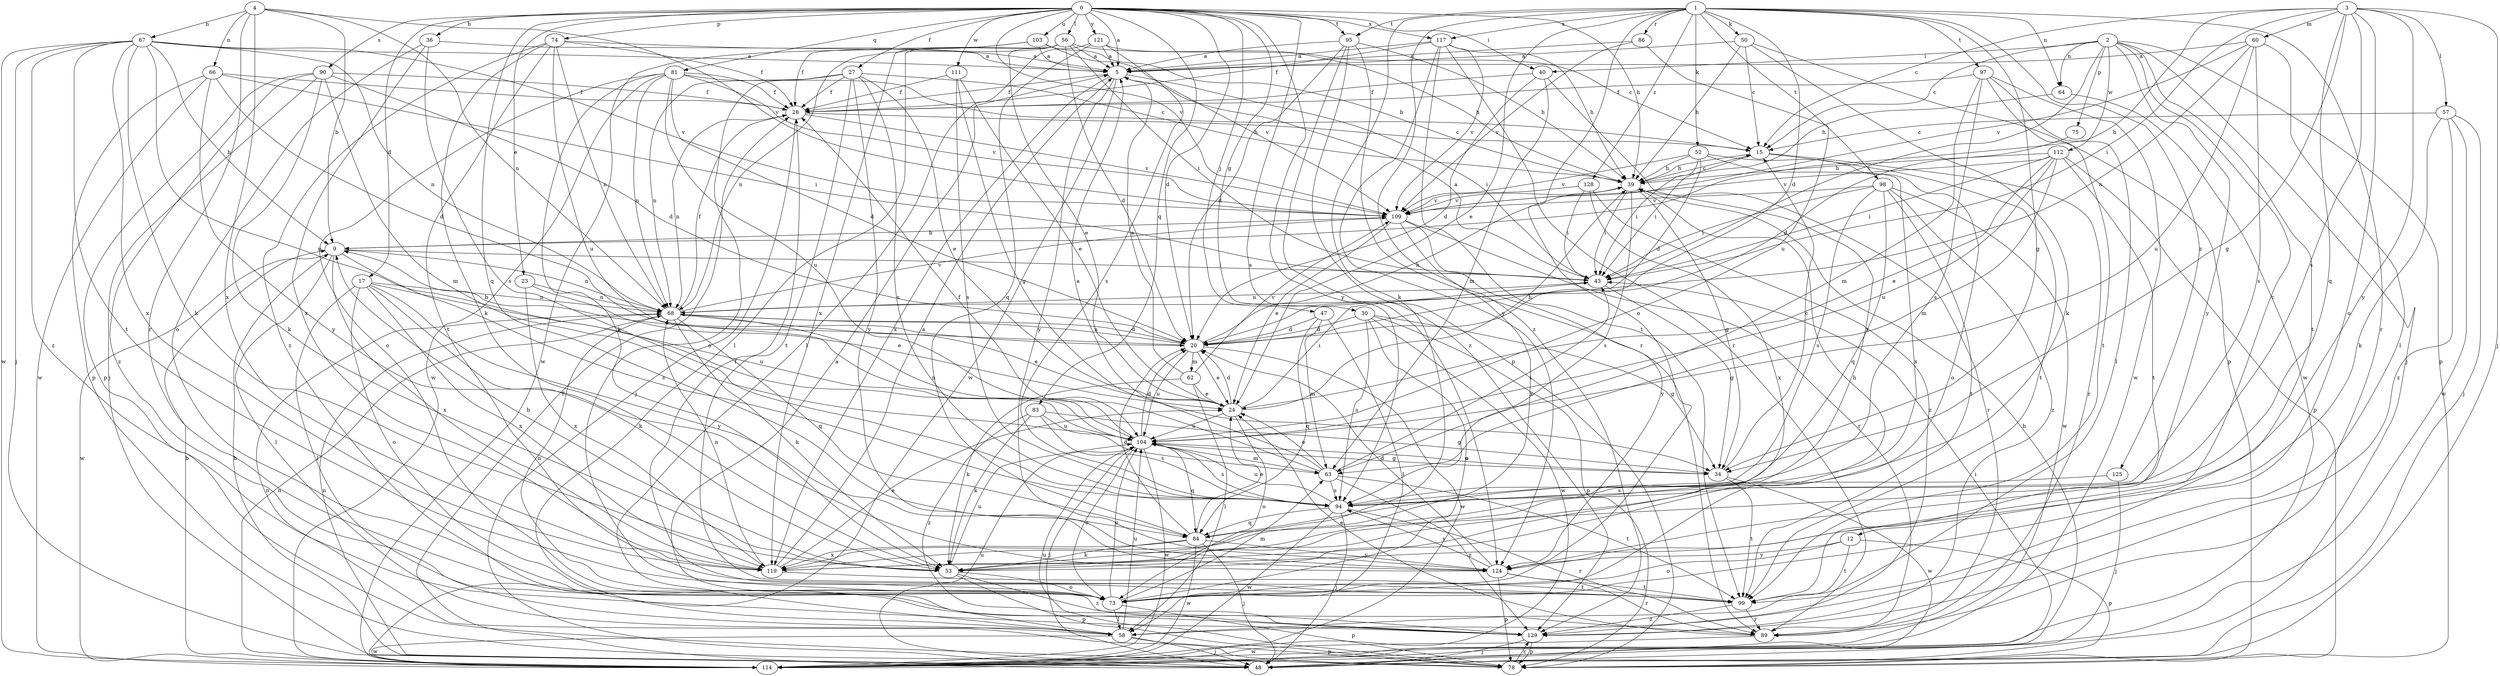 strict digraph  {
0;
1;
2;
3;
4;
5;
9;
12;
15;
17;
20;
23;
24;
27;
28;
30;
34;
36;
39;
40;
43;
47;
48;
50;
52;
53;
56;
57;
58;
60;
62;
63;
64;
66;
67;
68;
73;
74;
75;
78;
81;
83;
84;
86;
89;
90;
94;
95;
97;
98;
99;
103;
104;
109;
111;
112;
114;
117;
119;
121;
124;
125;
128;
129;
0 -> 5  [label=a];
0 -> 17  [label=d];
0 -> 20  [label=d];
0 -> 23  [label=e];
0 -> 27  [label=f];
0 -> 30  [label=g];
0 -> 36  [label=h];
0 -> 39  [label=h];
0 -> 40  [label=i];
0 -> 47  [label=j];
0 -> 56  [label=l];
0 -> 74  [label=p];
0 -> 81  [label=q];
0 -> 83  [label=q];
0 -> 84  [label=q];
0 -> 90  [label=s];
0 -> 94  [label=s];
0 -> 95  [label=t];
0 -> 103  [label=u];
0 -> 109  [label=v];
0 -> 111  [label=w];
0 -> 117  [label=x];
0 -> 121  [label=y];
0 -> 124  [label=y];
1 -> 20  [label=d];
1 -> 24  [label=e];
1 -> 34  [label=g];
1 -> 50  [label=k];
1 -> 52  [label=k];
1 -> 53  [label=k];
1 -> 64  [label=n];
1 -> 73  [label=o];
1 -> 86  [label=r];
1 -> 89  [label=r];
1 -> 95  [label=t];
1 -> 97  [label=t];
1 -> 98  [label=t];
1 -> 117  [label=x];
1 -> 125  [label=z];
1 -> 128  [label=z];
1 -> 129  [label=z];
2 -> 12  [label=c];
2 -> 15  [label=c];
2 -> 40  [label=i];
2 -> 43  [label=i];
2 -> 48  [label=j];
2 -> 64  [label=n];
2 -> 75  [label=p];
2 -> 78  [label=p];
2 -> 99  [label=t];
2 -> 112  [label=w];
2 -> 124  [label=y];
3 -> 9  [label=b];
3 -> 15  [label=c];
3 -> 34  [label=g];
3 -> 43  [label=i];
3 -> 48  [label=j];
3 -> 57  [label=l];
3 -> 60  [label=m];
3 -> 73  [label=o];
3 -> 84  [label=q];
3 -> 94  [label=s];
3 -> 124  [label=y];
4 -> 9  [label=b];
4 -> 66  [label=n];
4 -> 67  [label=n];
4 -> 68  [label=n];
4 -> 89  [label=r];
4 -> 109  [label=v];
4 -> 119  [label=x];
5 -> 28  [label=f];
5 -> 43  [label=i];
5 -> 114  [label=w];
5 -> 119  [label=x];
5 -> 124  [label=y];
9 -> 43  [label=i];
9 -> 58  [label=l];
9 -> 68  [label=n];
9 -> 94  [label=s];
9 -> 114  [label=w];
9 -> 119  [label=x];
12 -> 73  [label=o];
12 -> 78  [label=p];
12 -> 99  [label=t];
12 -> 124  [label=y];
15 -> 39  [label=h];
15 -> 43  [label=i];
15 -> 89  [label=r];
15 -> 99  [label=t];
17 -> 53  [label=k];
17 -> 58  [label=l];
17 -> 68  [label=n];
17 -> 73  [label=o];
17 -> 104  [label=u];
17 -> 119  [label=x];
17 -> 124  [label=y];
20 -> 9  [label=b];
20 -> 24  [label=e];
20 -> 39  [label=h];
20 -> 62  [label=m];
20 -> 68  [label=n];
20 -> 104  [label=u];
20 -> 114  [label=w];
23 -> 24  [label=e];
23 -> 68  [label=n];
23 -> 119  [label=x];
24 -> 20  [label=d];
24 -> 39  [label=h];
24 -> 43  [label=i];
24 -> 73  [label=o];
24 -> 104  [label=u];
27 -> 24  [label=e];
27 -> 28  [label=f];
27 -> 39  [label=h];
27 -> 68  [label=n];
27 -> 73  [label=o];
27 -> 94  [label=s];
27 -> 99  [label=t];
27 -> 124  [label=y];
28 -> 15  [label=c];
28 -> 48  [label=j];
28 -> 68  [label=n];
28 -> 109  [label=v];
30 -> 20  [label=d];
30 -> 34  [label=g];
30 -> 73  [label=o];
30 -> 78  [label=p];
30 -> 94  [label=s];
30 -> 114  [label=w];
34 -> 15  [label=c];
34 -> 99  [label=t];
34 -> 104  [label=u];
34 -> 114  [label=w];
36 -> 5  [label=a];
36 -> 73  [label=o];
36 -> 94  [label=s];
36 -> 119  [label=x];
39 -> 15  [label=c];
39 -> 34  [label=g];
39 -> 43  [label=i];
39 -> 89  [label=r];
39 -> 94  [label=s];
39 -> 109  [label=v];
40 -> 20  [label=d];
40 -> 28  [label=f];
40 -> 63  [label=m];
40 -> 119  [label=x];
43 -> 5  [label=a];
43 -> 34  [label=g];
43 -> 68  [label=n];
47 -> 20  [label=d];
47 -> 58  [label=l];
47 -> 63  [label=m];
47 -> 84  [label=q];
48 -> 9  [label=b];
48 -> 28  [label=f];
48 -> 39  [label=h];
48 -> 43  [label=i];
48 -> 68  [label=n];
48 -> 104  [label=u];
50 -> 5  [label=a];
50 -> 15  [label=c];
50 -> 39  [label=h];
50 -> 53  [label=k];
50 -> 78  [label=p];
52 -> 20  [label=d];
52 -> 39  [label=h];
52 -> 43  [label=i];
52 -> 73  [label=o];
52 -> 109  [label=v];
52 -> 119  [label=x];
53 -> 9  [label=b];
53 -> 39  [label=h];
53 -> 73  [label=o];
53 -> 78  [label=p];
53 -> 104  [label=u];
53 -> 129  [label=z];
56 -> 5  [label=a];
56 -> 15  [label=c];
56 -> 20  [label=d];
56 -> 24  [label=e];
56 -> 43  [label=i];
56 -> 58  [label=l];
56 -> 68  [label=n];
56 -> 119  [label=x];
57 -> 15  [label=c];
57 -> 48  [label=j];
57 -> 53  [label=k];
57 -> 114  [label=w];
57 -> 129  [label=z];
58 -> 5  [label=a];
58 -> 48  [label=j];
58 -> 78  [label=p];
58 -> 104  [label=u];
58 -> 114  [label=w];
60 -> 5  [label=a];
60 -> 58  [label=l];
60 -> 68  [label=n];
60 -> 94  [label=s];
60 -> 104  [label=u];
60 -> 109  [label=v];
62 -> 5  [label=a];
62 -> 24  [label=e];
62 -> 53  [label=k];
62 -> 58  [label=l];
62 -> 109  [label=v];
63 -> 5  [label=a];
63 -> 24  [label=e];
63 -> 28  [label=f];
63 -> 43  [label=i];
63 -> 94  [label=s];
63 -> 99  [label=t];
63 -> 129  [label=z];
64 -> 39  [label=h];
64 -> 114  [label=w];
66 -> 20  [label=d];
66 -> 28  [label=f];
66 -> 43  [label=i];
66 -> 78  [label=p];
66 -> 114  [label=w];
66 -> 124  [label=y];
67 -> 5  [label=a];
67 -> 9  [label=b];
67 -> 48  [label=j];
67 -> 53  [label=k];
67 -> 68  [label=n];
67 -> 99  [label=t];
67 -> 104  [label=u];
67 -> 109  [label=v];
67 -> 114  [label=w];
67 -> 119  [label=x];
67 -> 129  [label=z];
68 -> 20  [label=d];
68 -> 24  [label=e];
68 -> 28  [label=f];
68 -> 53  [label=k];
68 -> 84  [label=q];
68 -> 109  [label=v];
73 -> 28  [label=f];
73 -> 58  [label=l];
73 -> 63  [label=m];
73 -> 68  [label=n];
73 -> 78  [label=p];
73 -> 104  [label=u];
74 -> 5  [label=a];
74 -> 28  [label=f];
74 -> 53  [label=k];
74 -> 68  [label=n];
74 -> 99  [label=t];
74 -> 104  [label=u];
74 -> 129  [label=z];
75 -> 20  [label=d];
78 -> 68  [label=n];
78 -> 104  [label=u];
78 -> 129  [label=z];
81 -> 15  [label=c];
81 -> 20  [label=d];
81 -> 28  [label=f];
81 -> 53  [label=k];
81 -> 68  [label=n];
81 -> 73  [label=o];
81 -> 104  [label=u];
81 -> 109  [label=v];
81 -> 114  [label=w];
83 -> 34  [label=g];
83 -> 53  [label=k];
83 -> 94  [label=s];
83 -> 104  [label=u];
83 -> 129  [label=z];
84 -> 20  [label=d];
84 -> 24  [label=e];
84 -> 48  [label=j];
84 -> 53  [label=k];
84 -> 114  [label=w];
84 -> 119  [label=x];
84 -> 124  [label=y];
86 -> 5  [label=a];
86 -> 104  [label=u];
86 -> 109  [label=v];
89 -> 24  [label=e];
89 -> 114  [label=w];
90 -> 20  [label=d];
90 -> 28  [label=f];
90 -> 48  [label=j];
90 -> 53  [label=k];
90 -> 63  [label=m];
90 -> 78  [label=p];
90 -> 129  [label=z];
94 -> 48  [label=j];
94 -> 84  [label=q];
94 -> 89  [label=r];
94 -> 104  [label=u];
94 -> 114  [label=w];
95 -> 5  [label=a];
95 -> 20  [label=d];
95 -> 39  [label=h];
95 -> 78  [label=p];
95 -> 89  [label=r];
95 -> 129  [label=z];
97 -> 28  [label=f];
97 -> 58  [label=l];
97 -> 63  [label=m];
97 -> 94  [label=s];
97 -> 99  [label=t];
97 -> 114  [label=w];
98 -> 43  [label=i];
98 -> 84  [label=q];
98 -> 94  [label=s];
98 -> 99  [label=t];
98 -> 109  [label=v];
98 -> 114  [label=w];
98 -> 129  [label=z];
99 -> 89  [label=r];
99 -> 129  [label=z];
103 -> 5  [label=a];
103 -> 28  [label=f];
103 -> 39  [label=h];
103 -> 109  [label=v];
103 -> 114  [label=w];
104 -> 20  [label=d];
104 -> 34  [label=g];
104 -> 48  [label=j];
104 -> 63  [label=m];
104 -> 68  [label=n];
104 -> 73  [label=o];
104 -> 84  [label=q];
104 -> 94  [label=s];
104 -> 114  [label=w];
109 -> 9  [label=b];
109 -> 24  [label=e];
109 -> 89  [label=r];
109 -> 119  [label=x];
109 -> 124  [label=y];
111 -> 24  [label=e];
111 -> 28  [label=f];
111 -> 34  [label=g];
111 -> 94  [label=s];
112 -> 24  [label=e];
112 -> 39  [label=h];
112 -> 43  [label=i];
112 -> 63  [label=m];
112 -> 78  [label=p];
112 -> 99  [label=t];
112 -> 104  [label=u];
112 -> 109  [label=v];
114 -> 9  [label=b];
114 -> 68  [label=n];
117 -> 5  [label=a];
117 -> 28  [label=f];
117 -> 39  [label=h];
117 -> 89  [label=r];
117 -> 99  [label=t];
117 -> 109  [label=v];
117 -> 124  [label=y];
119 -> 5  [label=a];
119 -> 24  [label=e];
119 -> 68  [label=n];
119 -> 99  [label=t];
121 -> 5  [label=a];
121 -> 39  [label=h];
121 -> 58  [label=l];
121 -> 84  [label=q];
121 -> 94  [label=s];
124 -> 20  [label=d];
124 -> 78  [label=p];
124 -> 89  [label=r];
124 -> 94  [label=s];
124 -> 99  [label=t];
125 -> 48  [label=j];
125 -> 94  [label=s];
128 -> 43  [label=i];
128 -> 109  [label=v];
128 -> 119  [label=x];
128 -> 129  [label=z];
129 -> 48  [label=j];
129 -> 78  [label=p];
}
